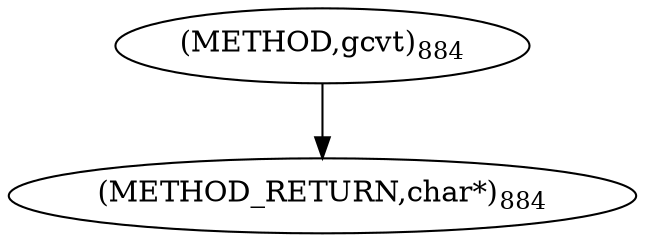 digraph "gcvt" {  
"4859" [label = <(METHOD,gcvt)<SUB>884</SUB>> ]
"4863" [label = <(METHOD_RETURN,char*)<SUB>884</SUB>> ]
  "4859" -> "4863" 
}

